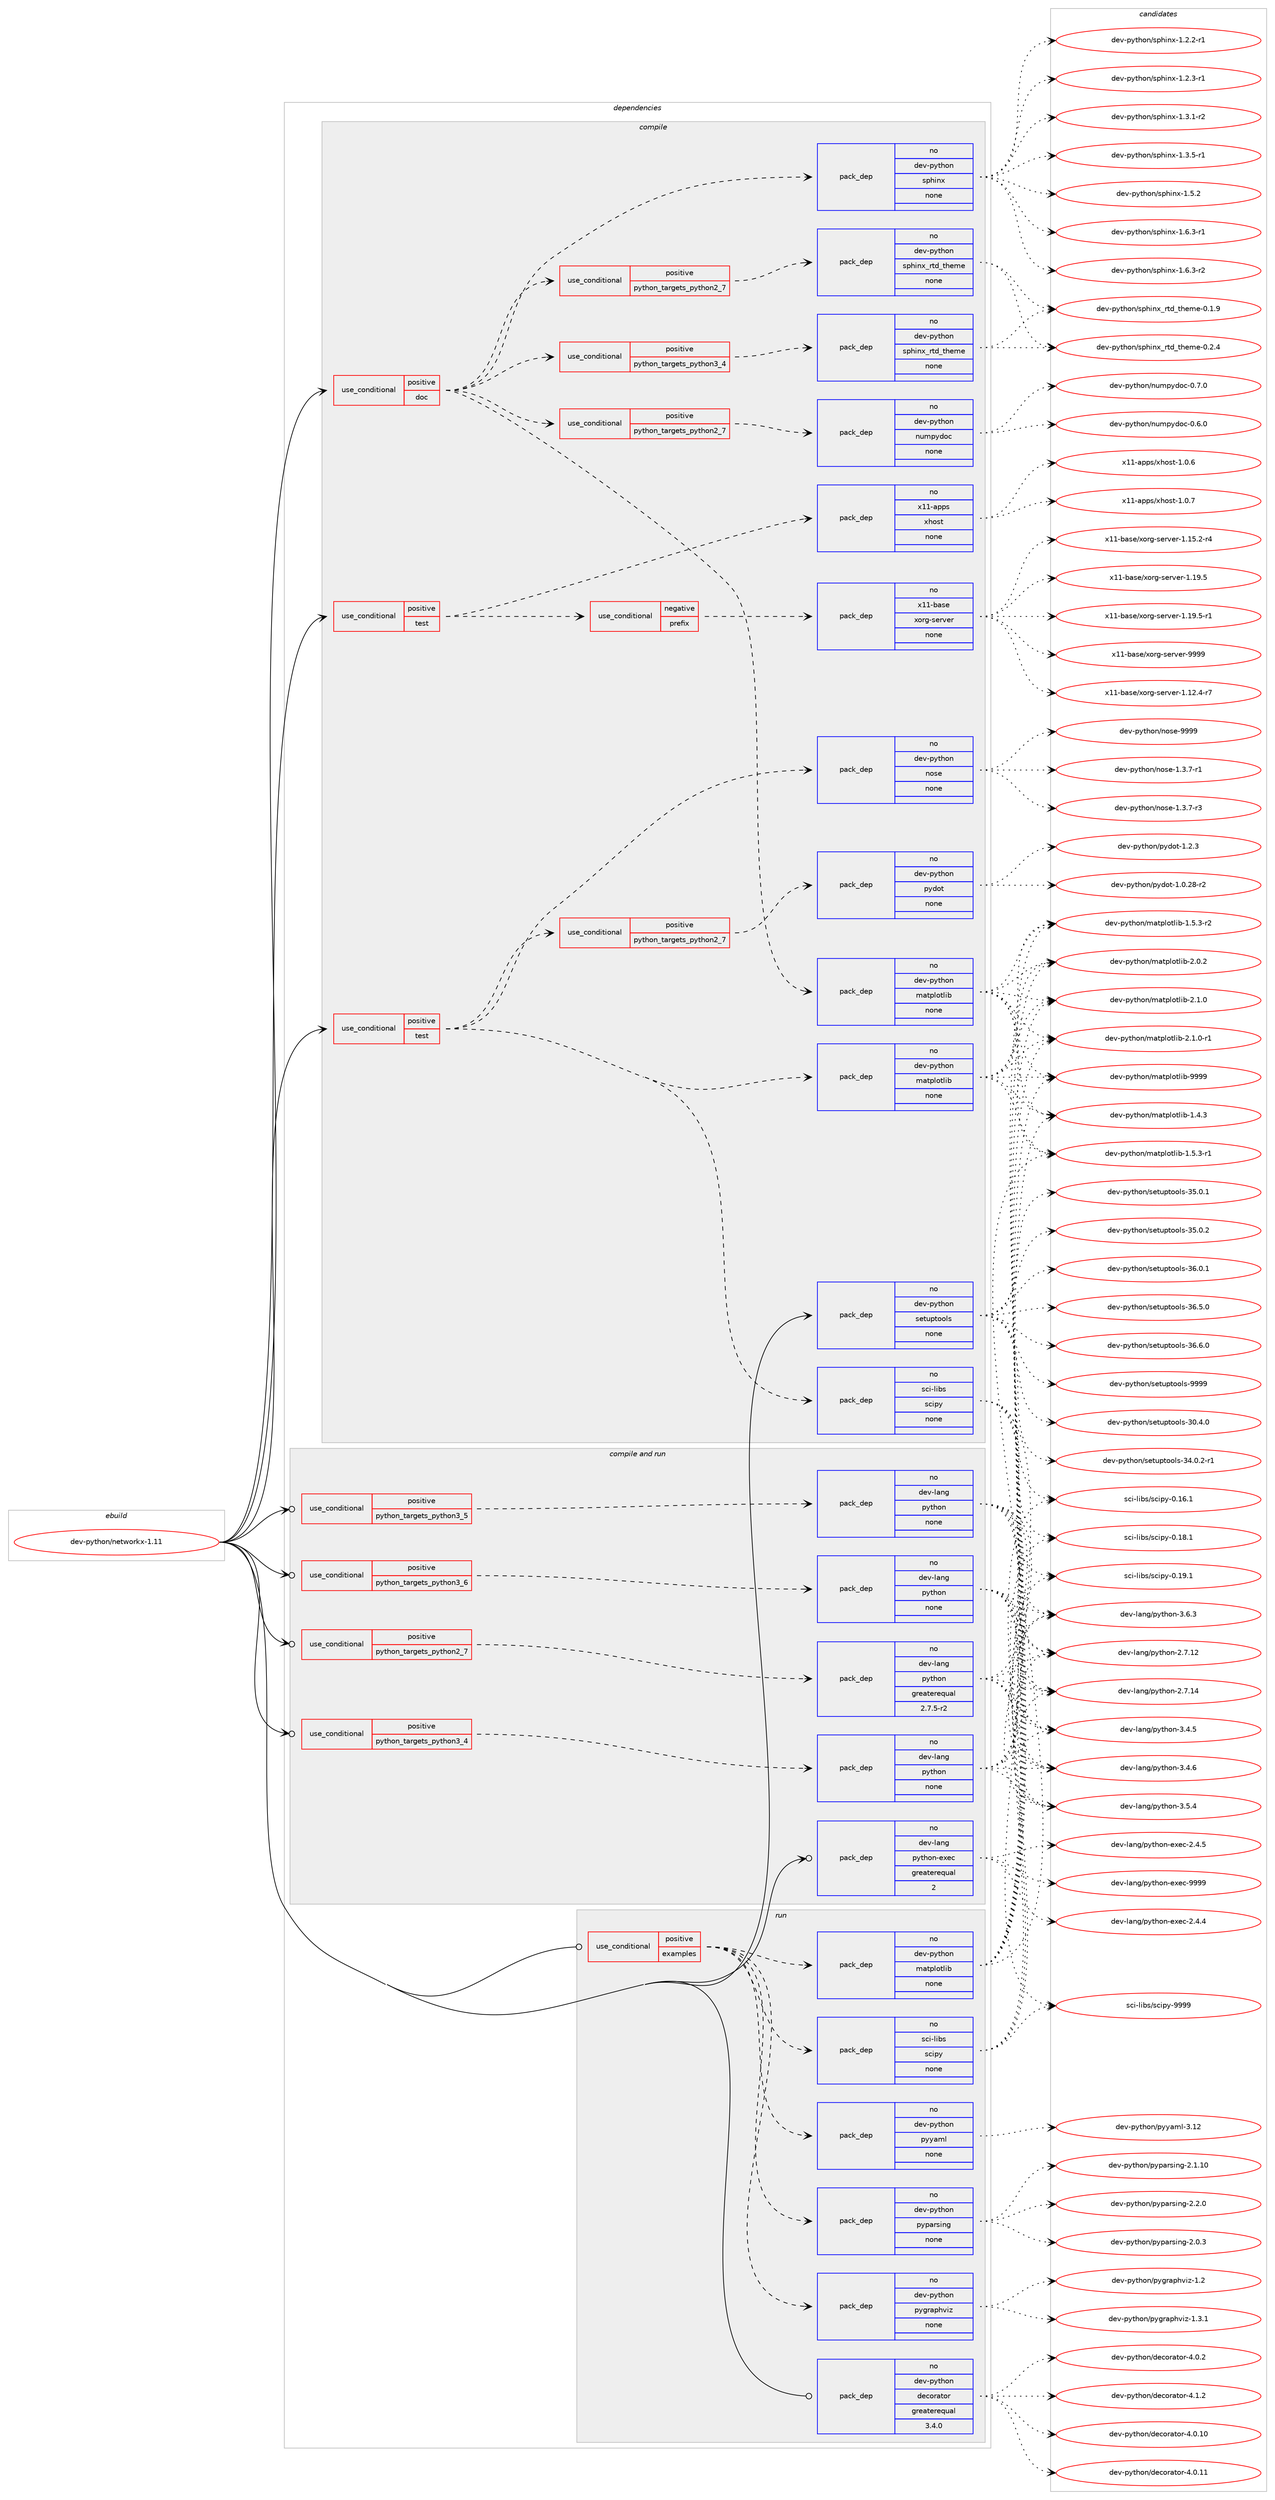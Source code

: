 digraph prolog {

# *************
# Graph options
# *************

newrank=true;
concentrate=true;
compound=true;
graph [rankdir=LR,fontname=Helvetica,fontsize=10,ranksep=1.5];#, ranksep=2.5, nodesep=0.2];
edge  [arrowhead=vee];
node  [fontname=Helvetica,fontsize=10];

# **********
# The ebuild
# **********

subgraph cluster_leftcol {
color=gray;
rank=same;
label=<<i>ebuild</i>>;
id [label="dev-python/networkx-1.11", color=red, width=4, href="../dev-python/networkx-1.11.svg"];
}

# ****************
# The dependencies
# ****************

subgraph cluster_midcol {
color=gray;
label=<<i>dependencies</i>>;
subgraph cluster_compile {
fillcolor="#eeeeee";
style=filled;
label=<<i>compile</i>>;
subgraph cond36026 {
dependency167884 [label=<<TABLE BORDER="0" CELLBORDER="1" CELLSPACING="0" CELLPADDING="4"><TR><TD ROWSPAN="3" CELLPADDING="10">use_conditional</TD></TR><TR><TD>positive</TD></TR><TR><TD>doc</TD></TR></TABLE>>, shape=none, color=red];
subgraph pack128003 {
dependency167885 [label=<<TABLE BORDER="0" CELLBORDER="1" CELLSPACING="0" CELLPADDING="4" WIDTH="220"><TR><TD ROWSPAN="6" CELLPADDING="30">pack_dep</TD></TR><TR><TD WIDTH="110">no</TD></TR><TR><TD>dev-python</TD></TR><TR><TD>sphinx</TD></TR><TR><TD>none</TD></TR><TR><TD></TD></TR></TABLE>>, shape=none, color=blue];
}
dependency167884:e -> dependency167885:w [weight=20,style="dashed",arrowhead="vee"];
subgraph pack128004 {
dependency167886 [label=<<TABLE BORDER="0" CELLBORDER="1" CELLSPACING="0" CELLPADDING="4" WIDTH="220"><TR><TD ROWSPAN="6" CELLPADDING="30">pack_dep</TD></TR><TR><TD WIDTH="110">no</TD></TR><TR><TD>dev-python</TD></TR><TR><TD>matplotlib</TD></TR><TR><TD>none</TD></TR><TR><TD></TD></TR></TABLE>>, shape=none, color=blue];
}
dependency167884:e -> dependency167886:w [weight=20,style="dashed",arrowhead="vee"];
subgraph cond36027 {
dependency167887 [label=<<TABLE BORDER="0" CELLBORDER="1" CELLSPACING="0" CELLPADDING="4"><TR><TD ROWSPAN="3" CELLPADDING="10">use_conditional</TD></TR><TR><TD>positive</TD></TR><TR><TD>python_targets_python2_7</TD></TR></TABLE>>, shape=none, color=red];
subgraph pack128005 {
dependency167888 [label=<<TABLE BORDER="0" CELLBORDER="1" CELLSPACING="0" CELLPADDING="4" WIDTH="220"><TR><TD ROWSPAN="6" CELLPADDING="30">pack_dep</TD></TR><TR><TD WIDTH="110">no</TD></TR><TR><TD>dev-python</TD></TR><TR><TD>numpydoc</TD></TR><TR><TD>none</TD></TR><TR><TD></TD></TR></TABLE>>, shape=none, color=blue];
}
dependency167887:e -> dependency167888:w [weight=20,style="dashed",arrowhead="vee"];
}
dependency167884:e -> dependency167887:w [weight=20,style="dashed",arrowhead="vee"];
subgraph cond36028 {
dependency167889 [label=<<TABLE BORDER="0" CELLBORDER="1" CELLSPACING="0" CELLPADDING="4"><TR><TD ROWSPAN="3" CELLPADDING="10">use_conditional</TD></TR><TR><TD>positive</TD></TR><TR><TD>python_targets_python2_7</TD></TR></TABLE>>, shape=none, color=red];
subgraph pack128006 {
dependency167890 [label=<<TABLE BORDER="0" CELLBORDER="1" CELLSPACING="0" CELLPADDING="4" WIDTH="220"><TR><TD ROWSPAN="6" CELLPADDING="30">pack_dep</TD></TR><TR><TD WIDTH="110">no</TD></TR><TR><TD>dev-python</TD></TR><TR><TD>sphinx_rtd_theme</TD></TR><TR><TD>none</TD></TR><TR><TD></TD></TR></TABLE>>, shape=none, color=blue];
}
dependency167889:e -> dependency167890:w [weight=20,style="dashed",arrowhead="vee"];
}
dependency167884:e -> dependency167889:w [weight=20,style="dashed",arrowhead="vee"];
subgraph cond36029 {
dependency167891 [label=<<TABLE BORDER="0" CELLBORDER="1" CELLSPACING="0" CELLPADDING="4"><TR><TD ROWSPAN="3" CELLPADDING="10">use_conditional</TD></TR><TR><TD>positive</TD></TR><TR><TD>python_targets_python3_4</TD></TR></TABLE>>, shape=none, color=red];
subgraph pack128007 {
dependency167892 [label=<<TABLE BORDER="0" CELLBORDER="1" CELLSPACING="0" CELLPADDING="4" WIDTH="220"><TR><TD ROWSPAN="6" CELLPADDING="30">pack_dep</TD></TR><TR><TD WIDTH="110">no</TD></TR><TR><TD>dev-python</TD></TR><TR><TD>sphinx_rtd_theme</TD></TR><TR><TD>none</TD></TR><TR><TD></TD></TR></TABLE>>, shape=none, color=blue];
}
dependency167891:e -> dependency167892:w [weight=20,style="dashed",arrowhead="vee"];
}
dependency167884:e -> dependency167891:w [weight=20,style="dashed",arrowhead="vee"];
}
id:e -> dependency167884:w [weight=20,style="solid",arrowhead="vee"];
subgraph cond36030 {
dependency167893 [label=<<TABLE BORDER="0" CELLBORDER="1" CELLSPACING="0" CELLPADDING="4"><TR><TD ROWSPAN="3" CELLPADDING="10">use_conditional</TD></TR><TR><TD>positive</TD></TR><TR><TD>test</TD></TR></TABLE>>, shape=none, color=red];
subgraph cond36031 {
dependency167894 [label=<<TABLE BORDER="0" CELLBORDER="1" CELLSPACING="0" CELLPADDING="4"><TR><TD ROWSPAN="3" CELLPADDING="10">use_conditional</TD></TR><TR><TD>negative</TD></TR><TR><TD>prefix</TD></TR></TABLE>>, shape=none, color=red];
subgraph pack128008 {
dependency167895 [label=<<TABLE BORDER="0" CELLBORDER="1" CELLSPACING="0" CELLPADDING="4" WIDTH="220"><TR><TD ROWSPAN="6" CELLPADDING="30">pack_dep</TD></TR><TR><TD WIDTH="110">no</TD></TR><TR><TD>x11-base</TD></TR><TR><TD>xorg-server</TD></TR><TR><TD>none</TD></TR><TR><TD></TD></TR></TABLE>>, shape=none, color=blue];
}
dependency167894:e -> dependency167895:w [weight=20,style="dashed",arrowhead="vee"];
}
dependency167893:e -> dependency167894:w [weight=20,style="dashed",arrowhead="vee"];
subgraph pack128009 {
dependency167896 [label=<<TABLE BORDER="0" CELLBORDER="1" CELLSPACING="0" CELLPADDING="4" WIDTH="220"><TR><TD ROWSPAN="6" CELLPADDING="30">pack_dep</TD></TR><TR><TD WIDTH="110">no</TD></TR><TR><TD>x11-apps</TD></TR><TR><TD>xhost</TD></TR><TR><TD>none</TD></TR><TR><TD></TD></TR></TABLE>>, shape=none, color=blue];
}
dependency167893:e -> dependency167896:w [weight=20,style="dashed",arrowhead="vee"];
}
id:e -> dependency167893:w [weight=20,style="solid",arrowhead="vee"];
subgraph cond36032 {
dependency167897 [label=<<TABLE BORDER="0" CELLBORDER="1" CELLSPACING="0" CELLPADDING="4"><TR><TD ROWSPAN="3" CELLPADDING="10">use_conditional</TD></TR><TR><TD>positive</TD></TR><TR><TD>test</TD></TR></TABLE>>, shape=none, color=red];
subgraph pack128010 {
dependency167898 [label=<<TABLE BORDER="0" CELLBORDER="1" CELLSPACING="0" CELLPADDING="4" WIDTH="220"><TR><TD ROWSPAN="6" CELLPADDING="30">pack_dep</TD></TR><TR><TD WIDTH="110">no</TD></TR><TR><TD>dev-python</TD></TR><TR><TD>matplotlib</TD></TR><TR><TD>none</TD></TR><TR><TD></TD></TR></TABLE>>, shape=none, color=blue];
}
dependency167897:e -> dependency167898:w [weight=20,style="dashed",arrowhead="vee"];
subgraph pack128011 {
dependency167899 [label=<<TABLE BORDER="0" CELLBORDER="1" CELLSPACING="0" CELLPADDING="4" WIDTH="220"><TR><TD ROWSPAN="6" CELLPADDING="30">pack_dep</TD></TR><TR><TD WIDTH="110">no</TD></TR><TR><TD>sci-libs</TD></TR><TR><TD>scipy</TD></TR><TR><TD>none</TD></TR><TR><TD></TD></TR></TABLE>>, shape=none, color=blue];
}
dependency167897:e -> dependency167899:w [weight=20,style="dashed",arrowhead="vee"];
subgraph pack128012 {
dependency167900 [label=<<TABLE BORDER="0" CELLBORDER="1" CELLSPACING="0" CELLPADDING="4" WIDTH="220"><TR><TD ROWSPAN="6" CELLPADDING="30">pack_dep</TD></TR><TR><TD WIDTH="110">no</TD></TR><TR><TD>dev-python</TD></TR><TR><TD>nose</TD></TR><TR><TD>none</TD></TR><TR><TD></TD></TR></TABLE>>, shape=none, color=blue];
}
dependency167897:e -> dependency167900:w [weight=20,style="dashed",arrowhead="vee"];
subgraph cond36033 {
dependency167901 [label=<<TABLE BORDER="0" CELLBORDER="1" CELLSPACING="0" CELLPADDING="4"><TR><TD ROWSPAN="3" CELLPADDING="10">use_conditional</TD></TR><TR><TD>positive</TD></TR><TR><TD>python_targets_python2_7</TD></TR></TABLE>>, shape=none, color=red];
subgraph pack128013 {
dependency167902 [label=<<TABLE BORDER="0" CELLBORDER="1" CELLSPACING="0" CELLPADDING="4" WIDTH="220"><TR><TD ROWSPAN="6" CELLPADDING="30">pack_dep</TD></TR><TR><TD WIDTH="110">no</TD></TR><TR><TD>dev-python</TD></TR><TR><TD>pydot</TD></TR><TR><TD>none</TD></TR><TR><TD></TD></TR></TABLE>>, shape=none, color=blue];
}
dependency167901:e -> dependency167902:w [weight=20,style="dashed",arrowhead="vee"];
}
dependency167897:e -> dependency167901:w [weight=20,style="dashed",arrowhead="vee"];
}
id:e -> dependency167897:w [weight=20,style="solid",arrowhead="vee"];
subgraph pack128014 {
dependency167903 [label=<<TABLE BORDER="0" CELLBORDER="1" CELLSPACING="0" CELLPADDING="4" WIDTH="220"><TR><TD ROWSPAN="6" CELLPADDING="30">pack_dep</TD></TR><TR><TD WIDTH="110">no</TD></TR><TR><TD>dev-python</TD></TR><TR><TD>setuptools</TD></TR><TR><TD>none</TD></TR><TR><TD></TD></TR></TABLE>>, shape=none, color=blue];
}
id:e -> dependency167903:w [weight=20,style="solid",arrowhead="vee"];
}
subgraph cluster_compileandrun {
fillcolor="#eeeeee";
style=filled;
label=<<i>compile and run</i>>;
subgraph cond36034 {
dependency167904 [label=<<TABLE BORDER="0" CELLBORDER="1" CELLSPACING="0" CELLPADDING="4"><TR><TD ROWSPAN="3" CELLPADDING="10">use_conditional</TD></TR><TR><TD>positive</TD></TR><TR><TD>python_targets_python2_7</TD></TR></TABLE>>, shape=none, color=red];
subgraph pack128015 {
dependency167905 [label=<<TABLE BORDER="0" CELLBORDER="1" CELLSPACING="0" CELLPADDING="4" WIDTH="220"><TR><TD ROWSPAN="6" CELLPADDING="30">pack_dep</TD></TR><TR><TD WIDTH="110">no</TD></TR><TR><TD>dev-lang</TD></TR><TR><TD>python</TD></TR><TR><TD>greaterequal</TD></TR><TR><TD>2.7.5-r2</TD></TR></TABLE>>, shape=none, color=blue];
}
dependency167904:e -> dependency167905:w [weight=20,style="dashed",arrowhead="vee"];
}
id:e -> dependency167904:w [weight=20,style="solid",arrowhead="odotvee"];
subgraph cond36035 {
dependency167906 [label=<<TABLE BORDER="0" CELLBORDER="1" CELLSPACING="0" CELLPADDING="4"><TR><TD ROWSPAN="3" CELLPADDING="10">use_conditional</TD></TR><TR><TD>positive</TD></TR><TR><TD>python_targets_python3_4</TD></TR></TABLE>>, shape=none, color=red];
subgraph pack128016 {
dependency167907 [label=<<TABLE BORDER="0" CELLBORDER="1" CELLSPACING="0" CELLPADDING="4" WIDTH="220"><TR><TD ROWSPAN="6" CELLPADDING="30">pack_dep</TD></TR><TR><TD WIDTH="110">no</TD></TR><TR><TD>dev-lang</TD></TR><TR><TD>python</TD></TR><TR><TD>none</TD></TR><TR><TD></TD></TR></TABLE>>, shape=none, color=blue];
}
dependency167906:e -> dependency167907:w [weight=20,style="dashed",arrowhead="vee"];
}
id:e -> dependency167906:w [weight=20,style="solid",arrowhead="odotvee"];
subgraph cond36036 {
dependency167908 [label=<<TABLE BORDER="0" CELLBORDER="1" CELLSPACING="0" CELLPADDING="4"><TR><TD ROWSPAN="3" CELLPADDING="10">use_conditional</TD></TR><TR><TD>positive</TD></TR><TR><TD>python_targets_python3_5</TD></TR></TABLE>>, shape=none, color=red];
subgraph pack128017 {
dependency167909 [label=<<TABLE BORDER="0" CELLBORDER="1" CELLSPACING="0" CELLPADDING="4" WIDTH="220"><TR><TD ROWSPAN="6" CELLPADDING="30">pack_dep</TD></TR><TR><TD WIDTH="110">no</TD></TR><TR><TD>dev-lang</TD></TR><TR><TD>python</TD></TR><TR><TD>none</TD></TR><TR><TD></TD></TR></TABLE>>, shape=none, color=blue];
}
dependency167908:e -> dependency167909:w [weight=20,style="dashed",arrowhead="vee"];
}
id:e -> dependency167908:w [weight=20,style="solid",arrowhead="odotvee"];
subgraph cond36037 {
dependency167910 [label=<<TABLE BORDER="0" CELLBORDER="1" CELLSPACING="0" CELLPADDING="4"><TR><TD ROWSPAN="3" CELLPADDING="10">use_conditional</TD></TR><TR><TD>positive</TD></TR><TR><TD>python_targets_python3_6</TD></TR></TABLE>>, shape=none, color=red];
subgraph pack128018 {
dependency167911 [label=<<TABLE BORDER="0" CELLBORDER="1" CELLSPACING="0" CELLPADDING="4" WIDTH="220"><TR><TD ROWSPAN="6" CELLPADDING="30">pack_dep</TD></TR><TR><TD WIDTH="110">no</TD></TR><TR><TD>dev-lang</TD></TR><TR><TD>python</TD></TR><TR><TD>none</TD></TR><TR><TD></TD></TR></TABLE>>, shape=none, color=blue];
}
dependency167910:e -> dependency167911:w [weight=20,style="dashed",arrowhead="vee"];
}
id:e -> dependency167910:w [weight=20,style="solid",arrowhead="odotvee"];
subgraph pack128019 {
dependency167912 [label=<<TABLE BORDER="0" CELLBORDER="1" CELLSPACING="0" CELLPADDING="4" WIDTH="220"><TR><TD ROWSPAN="6" CELLPADDING="30">pack_dep</TD></TR><TR><TD WIDTH="110">no</TD></TR><TR><TD>dev-lang</TD></TR><TR><TD>python-exec</TD></TR><TR><TD>greaterequal</TD></TR><TR><TD>2</TD></TR></TABLE>>, shape=none, color=blue];
}
id:e -> dependency167912:w [weight=20,style="solid",arrowhead="odotvee"];
}
subgraph cluster_run {
fillcolor="#eeeeee";
style=filled;
label=<<i>run</i>>;
subgraph cond36038 {
dependency167913 [label=<<TABLE BORDER="0" CELLBORDER="1" CELLSPACING="0" CELLPADDING="4"><TR><TD ROWSPAN="3" CELLPADDING="10">use_conditional</TD></TR><TR><TD>positive</TD></TR><TR><TD>examples</TD></TR></TABLE>>, shape=none, color=red];
subgraph pack128020 {
dependency167914 [label=<<TABLE BORDER="0" CELLBORDER="1" CELLSPACING="0" CELLPADDING="4" WIDTH="220"><TR><TD ROWSPAN="6" CELLPADDING="30">pack_dep</TD></TR><TR><TD WIDTH="110">no</TD></TR><TR><TD>dev-python</TD></TR><TR><TD>matplotlib</TD></TR><TR><TD>none</TD></TR><TR><TD></TD></TR></TABLE>>, shape=none, color=blue];
}
dependency167913:e -> dependency167914:w [weight=20,style="dashed",arrowhead="vee"];
subgraph pack128021 {
dependency167915 [label=<<TABLE BORDER="0" CELLBORDER="1" CELLSPACING="0" CELLPADDING="4" WIDTH="220"><TR><TD ROWSPAN="6" CELLPADDING="30">pack_dep</TD></TR><TR><TD WIDTH="110">no</TD></TR><TR><TD>sci-libs</TD></TR><TR><TD>scipy</TD></TR><TR><TD>none</TD></TR><TR><TD></TD></TR></TABLE>>, shape=none, color=blue];
}
dependency167913:e -> dependency167915:w [weight=20,style="dashed",arrowhead="vee"];
subgraph pack128022 {
dependency167916 [label=<<TABLE BORDER="0" CELLBORDER="1" CELLSPACING="0" CELLPADDING="4" WIDTH="220"><TR><TD ROWSPAN="6" CELLPADDING="30">pack_dep</TD></TR><TR><TD WIDTH="110">no</TD></TR><TR><TD>dev-python</TD></TR><TR><TD>pygraphviz</TD></TR><TR><TD>none</TD></TR><TR><TD></TD></TR></TABLE>>, shape=none, color=blue];
}
dependency167913:e -> dependency167916:w [weight=20,style="dashed",arrowhead="vee"];
subgraph pack128023 {
dependency167917 [label=<<TABLE BORDER="0" CELLBORDER="1" CELLSPACING="0" CELLPADDING="4" WIDTH="220"><TR><TD ROWSPAN="6" CELLPADDING="30">pack_dep</TD></TR><TR><TD WIDTH="110">no</TD></TR><TR><TD>dev-python</TD></TR><TR><TD>pyparsing</TD></TR><TR><TD>none</TD></TR><TR><TD></TD></TR></TABLE>>, shape=none, color=blue];
}
dependency167913:e -> dependency167917:w [weight=20,style="dashed",arrowhead="vee"];
subgraph pack128024 {
dependency167918 [label=<<TABLE BORDER="0" CELLBORDER="1" CELLSPACING="0" CELLPADDING="4" WIDTH="220"><TR><TD ROWSPAN="6" CELLPADDING="30">pack_dep</TD></TR><TR><TD WIDTH="110">no</TD></TR><TR><TD>dev-python</TD></TR><TR><TD>pyyaml</TD></TR><TR><TD>none</TD></TR><TR><TD></TD></TR></TABLE>>, shape=none, color=blue];
}
dependency167913:e -> dependency167918:w [weight=20,style="dashed",arrowhead="vee"];
}
id:e -> dependency167913:w [weight=20,style="solid",arrowhead="odot"];
subgraph pack128025 {
dependency167919 [label=<<TABLE BORDER="0" CELLBORDER="1" CELLSPACING="0" CELLPADDING="4" WIDTH="220"><TR><TD ROWSPAN="6" CELLPADDING="30">pack_dep</TD></TR><TR><TD WIDTH="110">no</TD></TR><TR><TD>dev-python</TD></TR><TR><TD>decorator</TD></TR><TR><TD>greaterequal</TD></TR><TR><TD>3.4.0</TD></TR></TABLE>>, shape=none, color=blue];
}
id:e -> dependency167919:w [weight=20,style="solid",arrowhead="odot"];
}
}

# **************
# The candidates
# **************

subgraph cluster_choices {
rank=same;
color=gray;
label=<<i>candidates</i>>;

subgraph choice128003 {
color=black;
nodesep=1;
choice10010111845112121116104111110471151121041051101204549465046504511449 [label="dev-python/sphinx-1.2.2-r1", color=red, width=4,href="../dev-python/sphinx-1.2.2-r1.svg"];
choice10010111845112121116104111110471151121041051101204549465046514511449 [label="dev-python/sphinx-1.2.3-r1", color=red, width=4,href="../dev-python/sphinx-1.2.3-r1.svg"];
choice10010111845112121116104111110471151121041051101204549465146494511450 [label="dev-python/sphinx-1.3.1-r2", color=red, width=4,href="../dev-python/sphinx-1.3.1-r2.svg"];
choice10010111845112121116104111110471151121041051101204549465146534511449 [label="dev-python/sphinx-1.3.5-r1", color=red, width=4,href="../dev-python/sphinx-1.3.5-r1.svg"];
choice1001011184511212111610411111047115112104105110120454946534650 [label="dev-python/sphinx-1.5.2", color=red, width=4,href="../dev-python/sphinx-1.5.2.svg"];
choice10010111845112121116104111110471151121041051101204549465446514511449 [label="dev-python/sphinx-1.6.3-r1", color=red, width=4,href="../dev-python/sphinx-1.6.3-r1.svg"];
choice10010111845112121116104111110471151121041051101204549465446514511450 [label="dev-python/sphinx-1.6.3-r2", color=red, width=4,href="../dev-python/sphinx-1.6.3-r2.svg"];
dependency167885:e -> choice10010111845112121116104111110471151121041051101204549465046504511449:w [style=dotted,weight="100"];
dependency167885:e -> choice10010111845112121116104111110471151121041051101204549465046514511449:w [style=dotted,weight="100"];
dependency167885:e -> choice10010111845112121116104111110471151121041051101204549465146494511450:w [style=dotted,weight="100"];
dependency167885:e -> choice10010111845112121116104111110471151121041051101204549465146534511449:w [style=dotted,weight="100"];
dependency167885:e -> choice1001011184511212111610411111047115112104105110120454946534650:w [style=dotted,weight="100"];
dependency167885:e -> choice10010111845112121116104111110471151121041051101204549465446514511449:w [style=dotted,weight="100"];
dependency167885:e -> choice10010111845112121116104111110471151121041051101204549465446514511450:w [style=dotted,weight="100"];
}
subgraph choice128004 {
color=black;
nodesep=1;
choice10010111845112121116104111110471099711611210811111610810598454946524651 [label="dev-python/matplotlib-1.4.3", color=red, width=4,href="../dev-python/matplotlib-1.4.3.svg"];
choice100101118451121211161041111104710997116112108111116108105984549465346514511449 [label="dev-python/matplotlib-1.5.3-r1", color=red, width=4,href="../dev-python/matplotlib-1.5.3-r1.svg"];
choice100101118451121211161041111104710997116112108111116108105984549465346514511450 [label="dev-python/matplotlib-1.5.3-r2", color=red, width=4,href="../dev-python/matplotlib-1.5.3-r2.svg"];
choice10010111845112121116104111110471099711611210811111610810598455046484650 [label="dev-python/matplotlib-2.0.2", color=red, width=4,href="../dev-python/matplotlib-2.0.2.svg"];
choice10010111845112121116104111110471099711611210811111610810598455046494648 [label="dev-python/matplotlib-2.1.0", color=red, width=4,href="../dev-python/matplotlib-2.1.0.svg"];
choice100101118451121211161041111104710997116112108111116108105984550464946484511449 [label="dev-python/matplotlib-2.1.0-r1", color=red, width=4,href="../dev-python/matplotlib-2.1.0-r1.svg"];
choice100101118451121211161041111104710997116112108111116108105984557575757 [label="dev-python/matplotlib-9999", color=red, width=4,href="../dev-python/matplotlib-9999.svg"];
dependency167886:e -> choice10010111845112121116104111110471099711611210811111610810598454946524651:w [style=dotted,weight="100"];
dependency167886:e -> choice100101118451121211161041111104710997116112108111116108105984549465346514511449:w [style=dotted,weight="100"];
dependency167886:e -> choice100101118451121211161041111104710997116112108111116108105984549465346514511450:w [style=dotted,weight="100"];
dependency167886:e -> choice10010111845112121116104111110471099711611210811111610810598455046484650:w [style=dotted,weight="100"];
dependency167886:e -> choice10010111845112121116104111110471099711611210811111610810598455046494648:w [style=dotted,weight="100"];
dependency167886:e -> choice100101118451121211161041111104710997116112108111116108105984550464946484511449:w [style=dotted,weight="100"];
dependency167886:e -> choice100101118451121211161041111104710997116112108111116108105984557575757:w [style=dotted,weight="100"];
}
subgraph choice128005 {
color=black;
nodesep=1;
choice100101118451121211161041111104711011710911212110011199454846544648 [label="dev-python/numpydoc-0.6.0", color=red, width=4,href="../dev-python/numpydoc-0.6.0.svg"];
choice100101118451121211161041111104711011710911212110011199454846554648 [label="dev-python/numpydoc-0.7.0", color=red, width=4,href="../dev-python/numpydoc-0.7.0.svg"];
dependency167888:e -> choice100101118451121211161041111104711011710911212110011199454846544648:w [style=dotted,weight="100"];
dependency167888:e -> choice100101118451121211161041111104711011710911212110011199454846554648:w [style=dotted,weight="100"];
}
subgraph choice128006 {
color=black;
nodesep=1;
choice10010111845112121116104111110471151121041051101209511411610095116104101109101454846494657 [label="dev-python/sphinx_rtd_theme-0.1.9", color=red, width=4,href="../dev-python/sphinx_rtd_theme-0.1.9.svg"];
choice10010111845112121116104111110471151121041051101209511411610095116104101109101454846504652 [label="dev-python/sphinx_rtd_theme-0.2.4", color=red, width=4,href="../dev-python/sphinx_rtd_theme-0.2.4.svg"];
dependency167890:e -> choice10010111845112121116104111110471151121041051101209511411610095116104101109101454846494657:w [style=dotted,weight="100"];
dependency167890:e -> choice10010111845112121116104111110471151121041051101209511411610095116104101109101454846504652:w [style=dotted,weight="100"];
}
subgraph choice128007 {
color=black;
nodesep=1;
choice10010111845112121116104111110471151121041051101209511411610095116104101109101454846494657 [label="dev-python/sphinx_rtd_theme-0.1.9", color=red, width=4,href="../dev-python/sphinx_rtd_theme-0.1.9.svg"];
choice10010111845112121116104111110471151121041051101209511411610095116104101109101454846504652 [label="dev-python/sphinx_rtd_theme-0.2.4", color=red, width=4,href="../dev-python/sphinx_rtd_theme-0.2.4.svg"];
dependency167892:e -> choice10010111845112121116104111110471151121041051101209511411610095116104101109101454846494657:w [style=dotted,weight="100"];
dependency167892:e -> choice10010111845112121116104111110471151121041051101209511411610095116104101109101454846504652:w [style=dotted,weight="100"];
}
subgraph choice128008 {
color=black;
nodesep=1;
choice12049494598971151014712011111410345115101114118101114454946495046524511455 [label="x11-base/xorg-server-1.12.4-r7", color=red, width=4,href="../x11-base/xorg-server-1.12.4-r7.svg"];
choice12049494598971151014712011111410345115101114118101114454946495346504511452 [label="x11-base/xorg-server-1.15.2-r4", color=red, width=4,href="../x11-base/xorg-server-1.15.2-r4.svg"];
choice1204949459897115101471201111141034511510111411810111445494649574653 [label="x11-base/xorg-server-1.19.5", color=red, width=4,href="../x11-base/xorg-server-1.19.5.svg"];
choice12049494598971151014712011111410345115101114118101114454946495746534511449 [label="x11-base/xorg-server-1.19.5-r1", color=red, width=4,href="../x11-base/xorg-server-1.19.5-r1.svg"];
choice120494945989711510147120111114103451151011141181011144557575757 [label="x11-base/xorg-server-9999", color=red, width=4,href="../x11-base/xorg-server-9999.svg"];
dependency167895:e -> choice12049494598971151014712011111410345115101114118101114454946495046524511455:w [style=dotted,weight="100"];
dependency167895:e -> choice12049494598971151014712011111410345115101114118101114454946495346504511452:w [style=dotted,weight="100"];
dependency167895:e -> choice1204949459897115101471201111141034511510111411810111445494649574653:w [style=dotted,weight="100"];
dependency167895:e -> choice12049494598971151014712011111410345115101114118101114454946495746534511449:w [style=dotted,weight="100"];
dependency167895:e -> choice120494945989711510147120111114103451151011141181011144557575757:w [style=dotted,weight="100"];
}
subgraph choice128009 {
color=black;
nodesep=1;
choice1204949459711211211547120104111115116454946484654 [label="x11-apps/xhost-1.0.6", color=red, width=4,href="../x11-apps/xhost-1.0.6.svg"];
choice1204949459711211211547120104111115116454946484655 [label="x11-apps/xhost-1.0.7", color=red, width=4,href="../x11-apps/xhost-1.0.7.svg"];
dependency167896:e -> choice1204949459711211211547120104111115116454946484654:w [style=dotted,weight="100"];
dependency167896:e -> choice1204949459711211211547120104111115116454946484655:w [style=dotted,weight="100"];
}
subgraph choice128010 {
color=black;
nodesep=1;
choice10010111845112121116104111110471099711611210811111610810598454946524651 [label="dev-python/matplotlib-1.4.3", color=red, width=4,href="../dev-python/matplotlib-1.4.3.svg"];
choice100101118451121211161041111104710997116112108111116108105984549465346514511449 [label="dev-python/matplotlib-1.5.3-r1", color=red, width=4,href="../dev-python/matplotlib-1.5.3-r1.svg"];
choice100101118451121211161041111104710997116112108111116108105984549465346514511450 [label="dev-python/matplotlib-1.5.3-r2", color=red, width=4,href="../dev-python/matplotlib-1.5.3-r2.svg"];
choice10010111845112121116104111110471099711611210811111610810598455046484650 [label="dev-python/matplotlib-2.0.2", color=red, width=4,href="../dev-python/matplotlib-2.0.2.svg"];
choice10010111845112121116104111110471099711611210811111610810598455046494648 [label="dev-python/matplotlib-2.1.0", color=red, width=4,href="../dev-python/matplotlib-2.1.0.svg"];
choice100101118451121211161041111104710997116112108111116108105984550464946484511449 [label="dev-python/matplotlib-2.1.0-r1", color=red, width=4,href="../dev-python/matplotlib-2.1.0-r1.svg"];
choice100101118451121211161041111104710997116112108111116108105984557575757 [label="dev-python/matplotlib-9999", color=red, width=4,href="../dev-python/matplotlib-9999.svg"];
dependency167898:e -> choice10010111845112121116104111110471099711611210811111610810598454946524651:w [style=dotted,weight="100"];
dependency167898:e -> choice100101118451121211161041111104710997116112108111116108105984549465346514511449:w [style=dotted,weight="100"];
dependency167898:e -> choice100101118451121211161041111104710997116112108111116108105984549465346514511450:w [style=dotted,weight="100"];
dependency167898:e -> choice10010111845112121116104111110471099711611210811111610810598455046484650:w [style=dotted,weight="100"];
dependency167898:e -> choice10010111845112121116104111110471099711611210811111610810598455046494648:w [style=dotted,weight="100"];
dependency167898:e -> choice100101118451121211161041111104710997116112108111116108105984550464946484511449:w [style=dotted,weight="100"];
dependency167898:e -> choice100101118451121211161041111104710997116112108111116108105984557575757:w [style=dotted,weight="100"];
}
subgraph choice128011 {
color=black;
nodesep=1;
choice115991054510810598115471159910511212145484649544649 [label="sci-libs/scipy-0.16.1", color=red, width=4,href="../sci-libs/scipy-0.16.1.svg"];
choice115991054510810598115471159910511212145484649564649 [label="sci-libs/scipy-0.18.1", color=red, width=4,href="../sci-libs/scipy-0.18.1.svg"];
choice115991054510810598115471159910511212145484649574649 [label="sci-libs/scipy-0.19.1", color=red, width=4,href="../sci-libs/scipy-0.19.1.svg"];
choice11599105451081059811547115991051121214557575757 [label="sci-libs/scipy-9999", color=red, width=4,href="../sci-libs/scipy-9999.svg"];
dependency167899:e -> choice115991054510810598115471159910511212145484649544649:w [style=dotted,weight="100"];
dependency167899:e -> choice115991054510810598115471159910511212145484649564649:w [style=dotted,weight="100"];
dependency167899:e -> choice115991054510810598115471159910511212145484649574649:w [style=dotted,weight="100"];
dependency167899:e -> choice11599105451081059811547115991051121214557575757:w [style=dotted,weight="100"];
}
subgraph choice128012 {
color=black;
nodesep=1;
choice10010111845112121116104111110471101111151014549465146554511449 [label="dev-python/nose-1.3.7-r1", color=red, width=4,href="../dev-python/nose-1.3.7-r1.svg"];
choice10010111845112121116104111110471101111151014549465146554511451 [label="dev-python/nose-1.3.7-r3", color=red, width=4,href="../dev-python/nose-1.3.7-r3.svg"];
choice10010111845112121116104111110471101111151014557575757 [label="dev-python/nose-9999", color=red, width=4,href="../dev-python/nose-9999.svg"];
dependency167900:e -> choice10010111845112121116104111110471101111151014549465146554511449:w [style=dotted,weight="100"];
dependency167900:e -> choice10010111845112121116104111110471101111151014549465146554511451:w [style=dotted,weight="100"];
dependency167900:e -> choice10010111845112121116104111110471101111151014557575757:w [style=dotted,weight="100"];
}
subgraph choice128013 {
color=black;
nodesep=1;
choice1001011184511212111610411111047112121100111116454946484650564511450 [label="dev-python/pydot-1.0.28-r2", color=red, width=4,href="../dev-python/pydot-1.0.28-r2.svg"];
choice1001011184511212111610411111047112121100111116454946504651 [label="dev-python/pydot-1.2.3", color=red, width=4,href="../dev-python/pydot-1.2.3.svg"];
dependency167902:e -> choice1001011184511212111610411111047112121100111116454946484650564511450:w [style=dotted,weight="100"];
dependency167902:e -> choice1001011184511212111610411111047112121100111116454946504651:w [style=dotted,weight="100"];
}
subgraph choice128014 {
color=black;
nodesep=1;
choice100101118451121211161041111104711510111611711211611111110811545514846524648 [label="dev-python/setuptools-30.4.0", color=red, width=4,href="../dev-python/setuptools-30.4.0.svg"];
choice1001011184511212111610411111047115101116117112116111111108115455152464846504511449 [label="dev-python/setuptools-34.0.2-r1", color=red, width=4,href="../dev-python/setuptools-34.0.2-r1.svg"];
choice100101118451121211161041111104711510111611711211611111110811545515346484649 [label="dev-python/setuptools-35.0.1", color=red, width=4,href="../dev-python/setuptools-35.0.1.svg"];
choice100101118451121211161041111104711510111611711211611111110811545515346484650 [label="dev-python/setuptools-35.0.2", color=red, width=4,href="../dev-python/setuptools-35.0.2.svg"];
choice100101118451121211161041111104711510111611711211611111110811545515446484649 [label="dev-python/setuptools-36.0.1", color=red, width=4,href="../dev-python/setuptools-36.0.1.svg"];
choice100101118451121211161041111104711510111611711211611111110811545515446534648 [label="dev-python/setuptools-36.5.0", color=red, width=4,href="../dev-python/setuptools-36.5.0.svg"];
choice100101118451121211161041111104711510111611711211611111110811545515446544648 [label="dev-python/setuptools-36.6.0", color=red, width=4,href="../dev-python/setuptools-36.6.0.svg"];
choice10010111845112121116104111110471151011161171121161111111081154557575757 [label="dev-python/setuptools-9999", color=red, width=4,href="../dev-python/setuptools-9999.svg"];
dependency167903:e -> choice100101118451121211161041111104711510111611711211611111110811545514846524648:w [style=dotted,weight="100"];
dependency167903:e -> choice1001011184511212111610411111047115101116117112116111111108115455152464846504511449:w [style=dotted,weight="100"];
dependency167903:e -> choice100101118451121211161041111104711510111611711211611111110811545515346484649:w [style=dotted,weight="100"];
dependency167903:e -> choice100101118451121211161041111104711510111611711211611111110811545515346484650:w [style=dotted,weight="100"];
dependency167903:e -> choice100101118451121211161041111104711510111611711211611111110811545515446484649:w [style=dotted,weight="100"];
dependency167903:e -> choice100101118451121211161041111104711510111611711211611111110811545515446534648:w [style=dotted,weight="100"];
dependency167903:e -> choice100101118451121211161041111104711510111611711211611111110811545515446544648:w [style=dotted,weight="100"];
dependency167903:e -> choice10010111845112121116104111110471151011161171121161111111081154557575757:w [style=dotted,weight="100"];
}
subgraph choice128015 {
color=black;
nodesep=1;
choice10010111845108971101034711212111610411111045504655464950 [label="dev-lang/python-2.7.12", color=red, width=4,href="../dev-lang/python-2.7.12.svg"];
choice10010111845108971101034711212111610411111045504655464952 [label="dev-lang/python-2.7.14", color=red, width=4,href="../dev-lang/python-2.7.14.svg"];
choice100101118451089711010347112121116104111110455146524653 [label="dev-lang/python-3.4.5", color=red, width=4,href="../dev-lang/python-3.4.5.svg"];
choice100101118451089711010347112121116104111110455146524654 [label="dev-lang/python-3.4.6", color=red, width=4,href="../dev-lang/python-3.4.6.svg"];
choice100101118451089711010347112121116104111110455146534652 [label="dev-lang/python-3.5.4", color=red, width=4,href="../dev-lang/python-3.5.4.svg"];
choice100101118451089711010347112121116104111110455146544651 [label="dev-lang/python-3.6.3", color=red, width=4,href="../dev-lang/python-3.6.3.svg"];
dependency167905:e -> choice10010111845108971101034711212111610411111045504655464950:w [style=dotted,weight="100"];
dependency167905:e -> choice10010111845108971101034711212111610411111045504655464952:w [style=dotted,weight="100"];
dependency167905:e -> choice100101118451089711010347112121116104111110455146524653:w [style=dotted,weight="100"];
dependency167905:e -> choice100101118451089711010347112121116104111110455146524654:w [style=dotted,weight="100"];
dependency167905:e -> choice100101118451089711010347112121116104111110455146534652:w [style=dotted,weight="100"];
dependency167905:e -> choice100101118451089711010347112121116104111110455146544651:w [style=dotted,weight="100"];
}
subgraph choice128016 {
color=black;
nodesep=1;
choice10010111845108971101034711212111610411111045504655464950 [label="dev-lang/python-2.7.12", color=red, width=4,href="../dev-lang/python-2.7.12.svg"];
choice10010111845108971101034711212111610411111045504655464952 [label="dev-lang/python-2.7.14", color=red, width=4,href="../dev-lang/python-2.7.14.svg"];
choice100101118451089711010347112121116104111110455146524653 [label="dev-lang/python-3.4.5", color=red, width=4,href="../dev-lang/python-3.4.5.svg"];
choice100101118451089711010347112121116104111110455146524654 [label="dev-lang/python-3.4.6", color=red, width=4,href="../dev-lang/python-3.4.6.svg"];
choice100101118451089711010347112121116104111110455146534652 [label="dev-lang/python-3.5.4", color=red, width=4,href="../dev-lang/python-3.5.4.svg"];
choice100101118451089711010347112121116104111110455146544651 [label="dev-lang/python-3.6.3", color=red, width=4,href="../dev-lang/python-3.6.3.svg"];
dependency167907:e -> choice10010111845108971101034711212111610411111045504655464950:w [style=dotted,weight="100"];
dependency167907:e -> choice10010111845108971101034711212111610411111045504655464952:w [style=dotted,weight="100"];
dependency167907:e -> choice100101118451089711010347112121116104111110455146524653:w [style=dotted,weight="100"];
dependency167907:e -> choice100101118451089711010347112121116104111110455146524654:w [style=dotted,weight="100"];
dependency167907:e -> choice100101118451089711010347112121116104111110455146534652:w [style=dotted,weight="100"];
dependency167907:e -> choice100101118451089711010347112121116104111110455146544651:w [style=dotted,weight="100"];
}
subgraph choice128017 {
color=black;
nodesep=1;
choice10010111845108971101034711212111610411111045504655464950 [label="dev-lang/python-2.7.12", color=red, width=4,href="../dev-lang/python-2.7.12.svg"];
choice10010111845108971101034711212111610411111045504655464952 [label="dev-lang/python-2.7.14", color=red, width=4,href="../dev-lang/python-2.7.14.svg"];
choice100101118451089711010347112121116104111110455146524653 [label="dev-lang/python-3.4.5", color=red, width=4,href="../dev-lang/python-3.4.5.svg"];
choice100101118451089711010347112121116104111110455146524654 [label="dev-lang/python-3.4.6", color=red, width=4,href="../dev-lang/python-3.4.6.svg"];
choice100101118451089711010347112121116104111110455146534652 [label="dev-lang/python-3.5.4", color=red, width=4,href="../dev-lang/python-3.5.4.svg"];
choice100101118451089711010347112121116104111110455146544651 [label="dev-lang/python-3.6.3", color=red, width=4,href="../dev-lang/python-3.6.3.svg"];
dependency167909:e -> choice10010111845108971101034711212111610411111045504655464950:w [style=dotted,weight="100"];
dependency167909:e -> choice10010111845108971101034711212111610411111045504655464952:w [style=dotted,weight="100"];
dependency167909:e -> choice100101118451089711010347112121116104111110455146524653:w [style=dotted,weight="100"];
dependency167909:e -> choice100101118451089711010347112121116104111110455146524654:w [style=dotted,weight="100"];
dependency167909:e -> choice100101118451089711010347112121116104111110455146534652:w [style=dotted,weight="100"];
dependency167909:e -> choice100101118451089711010347112121116104111110455146544651:w [style=dotted,weight="100"];
}
subgraph choice128018 {
color=black;
nodesep=1;
choice10010111845108971101034711212111610411111045504655464950 [label="dev-lang/python-2.7.12", color=red, width=4,href="../dev-lang/python-2.7.12.svg"];
choice10010111845108971101034711212111610411111045504655464952 [label="dev-lang/python-2.7.14", color=red, width=4,href="../dev-lang/python-2.7.14.svg"];
choice100101118451089711010347112121116104111110455146524653 [label="dev-lang/python-3.4.5", color=red, width=4,href="../dev-lang/python-3.4.5.svg"];
choice100101118451089711010347112121116104111110455146524654 [label="dev-lang/python-3.4.6", color=red, width=4,href="../dev-lang/python-3.4.6.svg"];
choice100101118451089711010347112121116104111110455146534652 [label="dev-lang/python-3.5.4", color=red, width=4,href="../dev-lang/python-3.5.4.svg"];
choice100101118451089711010347112121116104111110455146544651 [label="dev-lang/python-3.6.3", color=red, width=4,href="../dev-lang/python-3.6.3.svg"];
dependency167911:e -> choice10010111845108971101034711212111610411111045504655464950:w [style=dotted,weight="100"];
dependency167911:e -> choice10010111845108971101034711212111610411111045504655464952:w [style=dotted,weight="100"];
dependency167911:e -> choice100101118451089711010347112121116104111110455146524653:w [style=dotted,weight="100"];
dependency167911:e -> choice100101118451089711010347112121116104111110455146524654:w [style=dotted,weight="100"];
dependency167911:e -> choice100101118451089711010347112121116104111110455146534652:w [style=dotted,weight="100"];
dependency167911:e -> choice100101118451089711010347112121116104111110455146544651:w [style=dotted,weight="100"];
}
subgraph choice128019 {
color=black;
nodesep=1;
choice1001011184510897110103471121211161041111104510112010199455046524652 [label="dev-lang/python-exec-2.4.4", color=red, width=4,href="../dev-lang/python-exec-2.4.4.svg"];
choice1001011184510897110103471121211161041111104510112010199455046524653 [label="dev-lang/python-exec-2.4.5", color=red, width=4,href="../dev-lang/python-exec-2.4.5.svg"];
choice10010111845108971101034711212111610411111045101120101994557575757 [label="dev-lang/python-exec-9999", color=red, width=4,href="../dev-lang/python-exec-9999.svg"];
dependency167912:e -> choice1001011184510897110103471121211161041111104510112010199455046524652:w [style=dotted,weight="100"];
dependency167912:e -> choice1001011184510897110103471121211161041111104510112010199455046524653:w [style=dotted,weight="100"];
dependency167912:e -> choice10010111845108971101034711212111610411111045101120101994557575757:w [style=dotted,weight="100"];
}
subgraph choice128020 {
color=black;
nodesep=1;
choice10010111845112121116104111110471099711611210811111610810598454946524651 [label="dev-python/matplotlib-1.4.3", color=red, width=4,href="../dev-python/matplotlib-1.4.3.svg"];
choice100101118451121211161041111104710997116112108111116108105984549465346514511449 [label="dev-python/matplotlib-1.5.3-r1", color=red, width=4,href="../dev-python/matplotlib-1.5.3-r1.svg"];
choice100101118451121211161041111104710997116112108111116108105984549465346514511450 [label="dev-python/matplotlib-1.5.3-r2", color=red, width=4,href="../dev-python/matplotlib-1.5.3-r2.svg"];
choice10010111845112121116104111110471099711611210811111610810598455046484650 [label="dev-python/matplotlib-2.0.2", color=red, width=4,href="../dev-python/matplotlib-2.0.2.svg"];
choice10010111845112121116104111110471099711611210811111610810598455046494648 [label="dev-python/matplotlib-2.1.0", color=red, width=4,href="../dev-python/matplotlib-2.1.0.svg"];
choice100101118451121211161041111104710997116112108111116108105984550464946484511449 [label="dev-python/matplotlib-2.1.0-r1", color=red, width=4,href="../dev-python/matplotlib-2.1.0-r1.svg"];
choice100101118451121211161041111104710997116112108111116108105984557575757 [label="dev-python/matplotlib-9999", color=red, width=4,href="../dev-python/matplotlib-9999.svg"];
dependency167914:e -> choice10010111845112121116104111110471099711611210811111610810598454946524651:w [style=dotted,weight="100"];
dependency167914:e -> choice100101118451121211161041111104710997116112108111116108105984549465346514511449:w [style=dotted,weight="100"];
dependency167914:e -> choice100101118451121211161041111104710997116112108111116108105984549465346514511450:w [style=dotted,weight="100"];
dependency167914:e -> choice10010111845112121116104111110471099711611210811111610810598455046484650:w [style=dotted,weight="100"];
dependency167914:e -> choice10010111845112121116104111110471099711611210811111610810598455046494648:w [style=dotted,weight="100"];
dependency167914:e -> choice100101118451121211161041111104710997116112108111116108105984550464946484511449:w [style=dotted,weight="100"];
dependency167914:e -> choice100101118451121211161041111104710997116112108111116108105984557575757:w [style=dotted,weight="100"];
}
subgraph choice128021 {
color=black;
nodesep=1;
choice115991054510810598115471159910511212145484649544649 [label="sci-libs/scipy-0.16.1", color=red, width=4,href="../sci-libs/scipy-0.16.1.svg"];
choice115991054510810598115471159910511212145484649564649 [label="sci-libs/scipy-0.18.1", color=red, width=4,href="../sci-libs/scipy-0.18.1.svg"];
choice115991054510810598115471159910511212145484649574649 [label="sci-libs/scipy-0.19.1", color=red, width=4,href="../sci-libs/scipy-0.19.1.svg"];
choice11599105451081059811547115991051121214557575757 [label="sci-libs/scipy-9999", color=red, width=4,href="../sci-libs/scipy-9999.svg"];
dependency167915:e -> choice115991054510810598115471159910511212145484649544649:w [style=dotted,weight="100"];
dependency167915:e -> choice115991054510810598115471159910511212145484649564649:w [style=dotted,weight="100"];
dependency167915:e -> choice115991054510810598115471159910511212145484649574649:w [style=dotted,weight="100"];
dependency167915:e -> choice11599105451081059811547115991051121214557575757:w [style=dotted,weight="100"];
}
subgraph choice128022 {
color=black;
nodesep=1;
choice10010111845112121116104111110471121211031149711210411810512245494650 [label="dev-python/pygraphviz-1.2", color=red, width=4,href="../dev-python/pygraphviz-1.2.svg"];
choice100101118451121211161041111104711212110311497112104118105122454946514649 [label="dev-python/pygraphviz-1.3.1", color=red, width=4,href="../dev-python/pygraphviz-1.3.1.svg"];
dependency167916:e -> choice10010111845112121116104111110471121211031149711210411810512245494650:w [style=dotted,weight="100"];
dependency167916:e -> choice100101118451121211161041111104711212110311497112104118105122454946514649:w [style=dotted,weight="100"];
}
subgraph choice128023 {
color=black;
nodesep=1;
choice100101118451121211161041111104711212111297114115105110103455046484651 [label="dev-python/pyparsing-2.0.3", color=red, width=4,href="../dev-python/pyparsing-2.0.3.svg"];
choice10010111845112121116104111110471121211129711411510511010345504649464948 [label="dev-python/pyparsing-2.1.10", color=red, width=4,href="../dev-python/pyparsing-2.1.10.svg"];
choice100101118451121211161041111104711212111297114115105110103455046504648 [label="dev-python/pyparsing-2.2.0", color=red, width=4,href="../dev-python/pyparsing-2.2.0.svg"];
dependency167917:e -> choice100101118451121211161041111104711212111297114115105110103455046484651:w [style=dotted,weight="100"];
dependency167917:e -> choice10010111845112121116104111110471121211129711411510511010345504649464948:w [style=dotted,weight="100"];
dependency167917:e -> choice100101118451121211161041111104711212111297114115105110103455046504648:w [style=dotted,weight="100"];
}
subgraph choice128024 {
color=black;
nodesep=1;
choice1001011184511212111610411111047112121121971091084551464950 [label="dev-python/pyyaml-3.12", color=red, width=4,href="../dev-python/pyyaml-3.12.svg"];
dependency167918:e -> choice1001011184511212111610411111047112121121971091084551464950:w [style=dotted,weight="100"];
}
subgraph choice128025 {
color=black;
nodesep=1;
choice1001011184511212111610411111047100101991111149711611111445524648464948 [label="dev-python/decorator-4.0.10", color=red, width=4,href="../dev-python/decorator-4.0.10.svg"];
choice1001011184511212111610411111047100101991111149711611111445524648464949 [label="dev-python/decorator-4.0.11", color=red, width=4,href="../dev-python/decorator-4.0.11.svg"];
choice10010111845112121116104111110471001019911111497116111114455246484650 [label="dev-python/decorator-4.0.2", color=red, width=4,href="../dev-python/decorator-4.0.2.svg"];
choice10010111845112121116104111110471001019911111497116111114455246494650 [label="dev-python/decorator-4.1.2", color=red, width=4,href="../dev-python/decorator-4.1.2.svg"];
dependency167919:e -> choice1001011184511212111610411111047100101991111149711611111445524648464948:w [style=dotted,weight="100"];
dependency167919:e -> choice1001011184511212111610411111047100101991111149711611111445524648464949:w [style=dotted,weight="100"];
dependency167919:e -> choice10010111845112121116104111110471001019911111497116111114455246484650:w [style=dotted,weight="100"];
dependency167919:e -> choice10010111845112121116104111110471001019911111497116111114455246494650:w [style=dotted,weight="100"];
}
}

}
